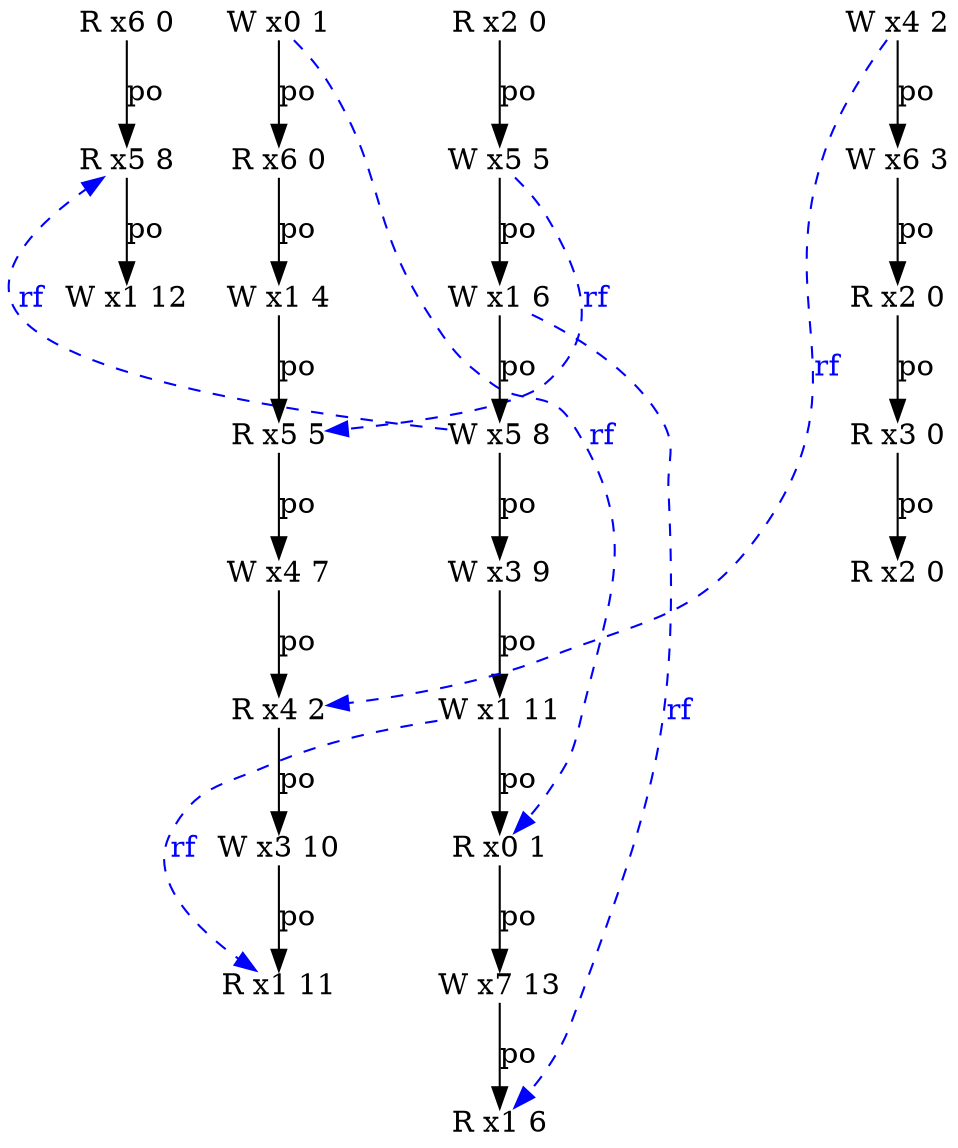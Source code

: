 digraph g {
  n2_5 [type=W,loc=1,th=2,idx=5,label="W x1 11",pos="2,-5!",shape=plain];
  n3_2 [type=W,loc=1,th=3,idx=2,label="W x1 12",pos="3,-2!",shape=plain];
  n1_3 [type=R,loc=3,th=1,idx=3,label="R x3 0",pos="1,-3!",shape=plain];
  n2_1 [type=W,loc=5,th=2,idx=1,label="W x5 5",pos="2,-1!",shape=plain];
  n2_3 [type=W,loc=5,th=2,idx=3,label="W x5 8",pos="2,-3!",shape=plain];
  n0_2 [type=W,loc=1,th=0,idx=2,label="W x1 4",pos="0,-2!",shape=plain];
  n0_4 [type=W,loc=4,th=0,idx=4,label="W x4 7",pos="0,-4!",shape=plain];
  n1_2 [type=R,loc=2,th=1,idx=2,label="R x2 0",pos="1,-2!",shape=plain];
  n3_0 [type=R,loc=6,th=3,idx=0,label="R x6 0",pos="3,0!",shape=plain];
  n2_0 [type=R,loc=2,th=2,idx=0,label="R x2 0",pos="2,0!",shape=plain];
  n0_5 [type=R,loc=4,th=0,idx=5,label="R x4 2",pos="0,-5!",shape=plain];
  n0_1 [type=R,loc=6,th=0,idx=1,label="R x6 0",pos="0,-1!",shape=plain];
  n0_7 [type=R,loc=1,th=0,idx=7,label="R x1 11",pos="0,-7!",shape=plain];
  n0_0 [type=W,loc=0,th=0,idx=0,label="W x0 1",pos="0,0!",shape=plain];
  n0_6 [type=W,loc=3,th=0,idx=6,label="W x3 10",pos="0,-6!",shape=plain];
  n2_2 [type=W,loc=1,th=2,idx=2,label="W x1 6",pos="2,-2!",shape=plain];
  n2_4 [type=W,loc=3,th=2,idx=4,label="W x3 9",pos="2,-4!",shape=plain];
  n1_1 [type=W,loc=6,th=1,idx=1,label="W x6 3",pos="1,-1!",shape=plain];
  n1_0 [type=W,loc=4,th=1,idx=0,label="W x4 2",pos="1,0!",shape=plain];
  n3_1 [type=R,loc=5,th=3,idx=1,label="R x5 8",pos="3,-1!",shape=plain];
  n1_4 [type=R,loc=2,th=1,idx=4,label="R x2 0",pos="1,-4!",shape=plain];
  n0_3 [type=R,loc=5,th=0,idx=3,label="R x5 5",pos="0,-3!",shape=plain];
  n2_6 [type=R,loc=0,th=2,idx=6,label="R x0 1",pos="2,-6!",shape=plain];
  n2_8 [type=R,loc=1,th=2,idx=8,label="R x1 6",pos="2,-8!",shape=plain];
  n2_7 [type=W,loc=7,th=2,idx=7,label="W x7 13",pos="2,-7!",shape=plain];
  n0_2 -> n0_3 [label="po"];
  n0_4 -> n0_5 [label="po"];
  n0_0 -> n0_1 [label="po"];
  n0_1 -> n0_2 [label="po"];
  n2_0 -> n2_1 [label="po"];
  n1_2 -> n1_3 [label="po"];
  n1_1 -> n1_2 [label="po"];
  n1_3 -> n1_4 [label="po"];
  n2_5 -> n2_6 [label="po"];
  n0_3 -> n0_4 [label="po"];
  n2_4 -> n2_5 [label="po"];
  n1_0 -> n1_1 [label="po"];
  n2_1 -> n2_2 [label="po"];
  n0_6 -> n0_7 [label="po"];
  n2_3 -> n2_4 [label="po"];
  n2_2 -> n2_3 [label="po"];
  n2_6 -> n2_7 [label="po"];
  n3_0 -> n3_1 [label="po"];
  n3_1 -> n3_2 [label="po"];
  n2_7 -> n2_8 [label="po"];
  n0_5 -> n0_6 [label="po"];
  n2_1 -> n0_3 [from_th=2,to_th=0,from_idx=1,to_idx=3,constraint=false,style=dashed,label="rf",fontcolor=blue,color=blue];
  n2_5 -> n0_7 [from_th=2,to_th=0,from_idx=5,to_idx=7,constraint=false,style=dashed,label="rf",fontcolor=blue,color=blue];
  n2_2 -> n2_8 [from_th=2,to_th=2,from_idx=2,to_idx=8,constraint=false,style=dashed,label="rf",fontcolor=blue,color=blue];
  n0_0 -> n2_6 [from_th=0,to_th=2,from_idx=0,to_idx=6,constraint=false,style=dashed,label="rf",fontcolor=blue,color=blue];
  n1_0 -> n0_5 [from_th=1,to_th=0,from_idx=0,to_idx=5,constraint=false,style=dashed,label="rf",fontcolor=blue,color=blue];
  n2_3 -> n3_1 [from_th=2,to_th=3,from_idx=3,to_idx=1,constraint=false,style=dashed,label="rf",fontcolor=blue,color=blue];
}

